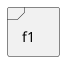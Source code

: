 {
  "sha1": "ileyh49m7wsi2ar3mpxku1ra2qiso78",
  "insertion": {
    "when": "2024-06-03T18:59:30.877Z",
    "url": "https://github.com/plantuml/plantuml/issues/1769",
    "user": "plantuml@gmail.com"
  }
}
@startuml
frame f1 {
   component A
}
component B

' DOES NOT WORK
remove A

'works
remove B

'works
' remove f1  


@enduml
